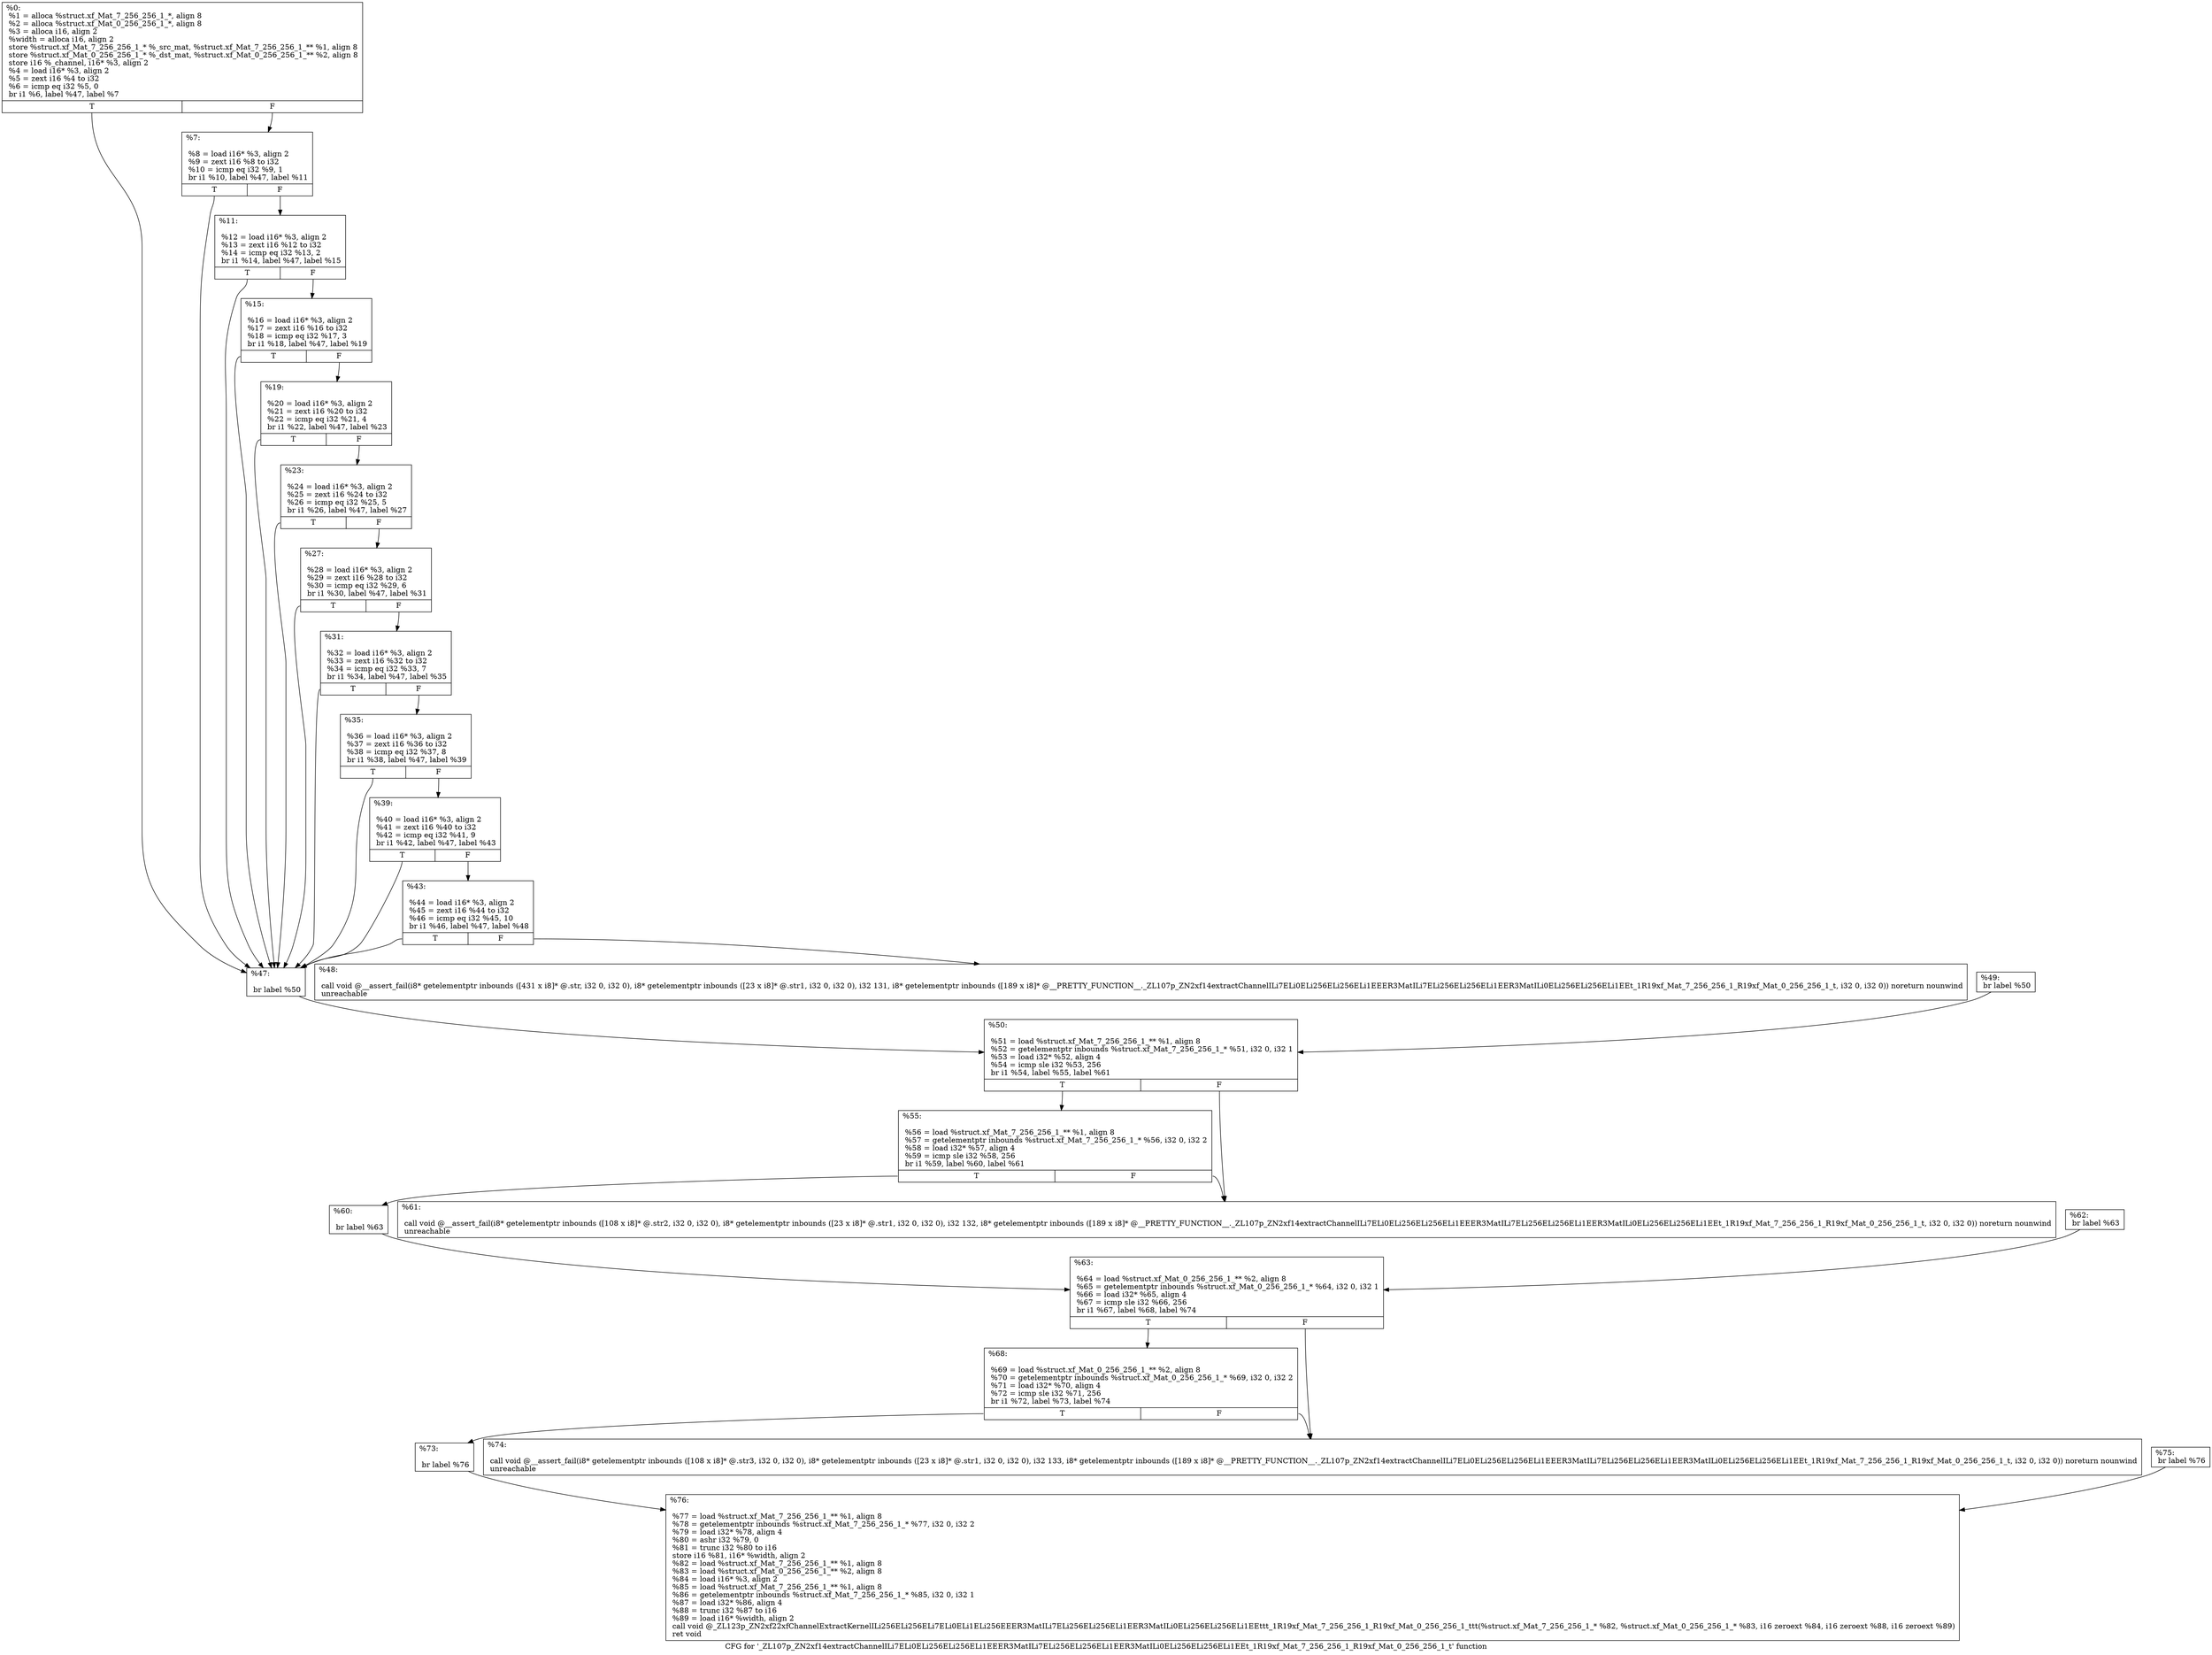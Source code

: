 digraph "CFG for '_ZL107p_ZN2xf14extractChannelILi7ELi0ELi256ELi256ELi1EEER3MatILi7ELi256ELi256ELi1EER3MatILi0ELi256ELi256ELi1EEt_1R19xf_Mat_7_256_256_1_R19xf_Mat_0_256_256_1_t' function" {
	label="CFG for '_ZL107p_ZN2xf14extractChannelILi7ELi0ELi256ELi256ELi1EEER3MatILi7ELi256ELi256ELi1EER3MatILi0ELi256ELi256ELi1EEt_1R19xf_Mat_7_256_256_1_R19xf_Mat_0_256_256_1_t' function";

	Node0x21313d0 [shape=record,label="{%0:\l  %1 = alloca %struct.xf_Mat_7_256_256_1_*, align 8\l  %2 = alloca %struct.xf_Mat_0_256_256_1_*, align 8\l  %3 = alloca i16, align 2\l  %width = alloca i16, align 2\l  store %struct.xf_Mat_7_256_256_1_* %_src_mat, %struct.xf_Mat_7_256_256_1_** %1, align 8\l  store %struct.xf_Mat_0_256_256_1_* %_dst_mat, %struct.xf_Mat_0_256_256_1_** %2, align 8\l  store i16 %_channel, i16* %3, align 2\l  %4 = load i16* %3, align 2\l  %5 = zext i16 %4 to i32\l  %6 = icmp eq i32 %5, 0\l  br i1 %6, label %47, label %7\l|{<s0>T|<s1>F}}"];
	Node0x21313d0:s0 -> Node0x21319c0;
	Node0x21313d0:s1 -> Node0x2131a20;
	Node0x2131a20 [shape=record,label="{%7:\l\l  %8 = load i16* %3, align 2\l  %9 = zext i16 %8 to i32\l  %10 = icmp eq i32 %9, 1\l  br i1 %10, label %47, label %11\l|{<s0>T|<s1>F}}"];
	Node0x2131a20:s0 -> Node0x21319c0;
	Node0x2131a20:s1 -> Node0x2131ca0;
	Node0x2131ca0 [shape=record,label="{%11:\l\l  %12 = load i16* %3, align 2\l  %13 = zext i16 %12 to i32\l  %14 = icmp eq i32 %13, 2\l  br i1 %14, label %47, label %15\l|{<s0>T|<s1>F}}"];
	Node0x2131ca0:s0 -> Node0x21319c0;
	Node0x2131ca0:s1 -> Node0x2131e90;
	Node0x2131e90 [shape=record,label="{%15:\l\l  %16 = load i16* %3, align 2\l  %17 = zext i16 %16 to i32\l  %18 = icmp eq i32 %17, 3\l  br i1 %18, label %47, label %19\l|{<s0>T|<s1>F}}"];
	Node0x2131e90:s0 -> Node0x21319c0;
	Node0x2131e90:s1 -> Node0x21320a0;
	Node0x21320a0 [shape=record,label="{%19:\l\l  %20 = load i16* %3, align 2\l  %21 = zext i16 %20 to i32\l  %22 = icmp eq i32 %21, 4\l  br i1 %22, label %47, label %23\l|{<s0>T|<s1>F}}"];
	Node0x21320a0:s0 -> Node0x21319c0;
	Node0x21320a0:s1 -> Node0x2132390;
	Node0x2132390 [shape=record,label="{%23:\l\l  %24 = load i16* %3, align 2\l  %25 = zext i16 %24 to i32\l  %26 = icmp eq i32 %25, 5\l  br i1 %26, label %47, label %27\l|{<s0>T|<s1>F}}"];
	Node0x2132390:s0 -> Node0x21319c0;
	Node0x2132390:s1 -> Node0x2132680;
	Node0x2132680 [shape=record,label="{%27:\l\l  %28 = load i16* %3, align 2\l  %29 = zext i16 %28 to i32\l  %30 = icmp eq i32 %29, 6\l  br i1 %30, label %47, label %31\l|{<s0>T|<s1>F}}"];
	Node0x2132680:s0 -> Node0x21319c0;
	Node0x2132680:s1 -> Node0x2132970;
	Node0x2132970 [shape=record,label="{%31:\l\l  %32 = load i16* %3, align 2\l  %33 = zext i16 %32 to i32\l  %34 = icmp eq i32 %33, 7\l  br i1 %34, label %47, label %35\l|{<s0>T|<s1>F}}"];
	Node0x2132970:s0 -> Node0x21319c0;
	Node0x2132970:s1 -> Node0x2132c60;
	Node0x2132c60 [shape=record,label="{%35:\l\l  %36 = load i16* %3, align 2\l  %37 = zext i16 %36 to i32\l  %38 = icmp eq i32 %37, 8\l  br i1 %38, label %47, label %39\l|{<s0>T|<s1>F}}"];
	Node0x2132c60:s0 -> Node0x21319c0;
	Node0x2132c60:s1 -> Node0x2132f50;
	Node0x2132f50 [shape=record,label="{%39:\l\l  %40 = load i16* %3, align 2\l  %41 = zext i16 %40 to i32\l  %42 = icmp eq i32 %41, 9\l  br i1 %42, label %47, label %43\l|{<s0>T|<s1>F}}"];
	Node0x2132f50:s0 -> Node0x21319c0;
	Node0x2132f50:s1 -> Node0x2133240;
	Node0x2133240 [shape=record,label="{%43:\l\l  %44 = load i16* %3, align 2\l  %45 = zext i16 %44 to i32\l  %46 = icmp eq i32 %45, 10\l  br i1 %46, label %47, label %48\l|{<s0>T|<s1>F}}"];
	Node0x2133240:s0 -> Node0x21319c0;
	Node0x2133240:s1 -> Node0x2133530;
	Node0x21319c0 [shape=record,label="{%47:\l\l  br label %50\l}"];
	Node0x21319c0 -> Node0x2133640;
	Node0x2133530 [shape=record,label="{%48:\l\l  call void @__assert_fail(i8* getelementptr inbounds ([431 x i8]* @.str, i32 0, i32 0), i8* getelementptr inbounds ([23 x i8]* @.str1, i32 0, i32 0), i32 131, i8* getelementptr inbounds ([189 x i8]* @__PRETTY_FUNCTION__._ZL107p_ZN2xf14extractChannelILi7ELi0ELi256ELi256ELi1EEER3MatILi7ELi256ELi256ELi1EER3MatILi0ELi256ELi256ELi1EEt_1R19xf_Mat_7_256_256_1_R19xf_Mat_0_256_256_1_t, i32 0, i32 0)) noreturn nounwind\l  unreachable\l}"];
	Node0x2133d00 [shape=record,label="{%49:                                                  \l  br label %50\l}"];
	Node0x2133d00 -> Node0x2133640;
	Node0x2133640 [shape=record,label="{%50:\l\l  %51 = load %struct.xf_Mat_7_256_256_1_** %1, align 8\l  %52 = getelementptr inbounds %struct.xf_Mat_7_256_256_1_* %51, i32 0, i32 1\l  %53 = load i32* %52, align 4\l  %54 = icmp sle i32 %53, 256\l  br i1 %54, label %55, label %61\l|{<s0>T|<s1>F}}"];
	Node0x2133640:s0 -> Node0x2134060;
	Node0x2133640:s1 -> Node0x21340c0;
	Node0x2134060 [shape=record,label="{%55:\l\l  %56 = load %struct.xf_Mat_7_256_256_1_** %1, align 8\l  %57 = getelementptr inbounds %struct.xf_Mat_7_256_256_1_* %56, i32 0, i32 2\l  %58 = load i32* %57, align 4\l  %59 = icmp sle i32 %58, 256\l  br i1 %59, label %60, label %61\l|{<s0>T|<s1>F}}"];
	Node0x2134060:s0 -> Node0x2134410;
	Node0x2134060:s1 -> Node0x21340c0;
	Node0x2134410 [shape=record,label="{%60:\l\l  br label %63\l}"];
	Node0x2134410 -> Node0x2134520;
	Node0x21340c0 [shape=record,label="{%61:\l\l  call void @__assert_fail(i8* getelementptr inbounds ([108 x i8]* @.str2, i32 0, i32 0), i8* getelementptr inbounds ([23 x i8]* @.str1, i32 0, i32 0), i32 132, i8* getelementptr inbounds ([189 x i8]* @__PRETTY_FUNCTION__._ZL107p_ZN2xf14extractChannelILi7ELi0ELi256ELi256ELi1EEER3MatILi7ELi256ELi256ELi1EER3MatILi0ELi256ELi256ELi1EEt_1R19xf_Mat_7_256_256_1_R19xf_Mat_0_256_256_1_t, i32 0, i32 0)) noreturn nounwind\l  unreachable\l}"];
	Node0x21349f0 [shape=record,label="{%62:                                                  \l  br label %63\l}"];
	Node0x21349f0 -> Node0x2134520;
	Node0x2134520 [shape=record,label="{%63:\l\l  %64 = load %struct.xf_Mat_0_256_256_1_** %2, align 8\l  %65 = getelementptr inbounds %struct.xf_Mat_0_256_256_1_* %64, i32 0, i32 1\l  %66 = load i32* %65, align 4\l  %67 = icmp sle i32 %66, 256\l  br i1 %67, label %68, label %74\l|{<s0>T|<s1>F}}"];
	Node0x2134520:s0 -> Node0x2135120;
	Node0x2134520:s1 -> Node0x2135180;
	Node0x2135120 [shape=record,label="{%68:\l\l  %69 = load %struct.xf_Mat_0_256_256_1_** %2, align 8\l  %70 = getelementptr inbounds %struct.xf_Mat_0_256_256_1_* %69, i32 0, i32 2\l  %71 = load i32* %70, align 4\l  %72 = icmp sle i32 %71, 256\l  br i1 %72, label %73, label %74\l|{<s0>T|<s1>F}}"];
	Node0x2135120:s0 -> Node0x21354d0;
	Node0x2135120:s1 -> Node0x2135180;
	Node0x21354d0 [shape=record,label="{%73:\l\l  br label %76\l}"];
	Node0x21354d0 -> Node0x21355e0;
	Node0x2135180 [shape=record,label="{%74:\l\l  call void @__assert_fail(i8* getelementptr inbounds ([108 x i8]* @.str3, i32 0, i32 0), i8* getelementptr inbounds ([23 x i8]* @.str1, i32 0, i32 0), i32 133, i8* getelementptr inbounds ([189 x i8]* @__PRETTY_FUNCTION__._ZL107p_ZN2xf14extractChannelILi7ELi0ELi256ELi256ELi1EEER3MatILi7ELi256ELi256ELi1EER3MatILi0ELi256ELi256ELi1EEt_1R19xf_Mat_7_256_256_1_R19xf_Mat_0_256_256_1_t, i32 0, i32 0)) noreturn nounwind\l  unreachable\l}"];
	Node0x2135980 [shape=record,label="{%75:                                                  \l  br label %76\l}"];
	Node0x2135980 -> Node0x21355e0;
	Node0x21355e0 [shape=record,label="{%76:\l\l  %77 = load %struct.xf_Mat_7_256_256_1_** %1, align 8\l  %78 = getelementptr inbounds %struct.xf_Mat_7_256_256_1_* %77, i32 0, i32 2\l  %79 = load i32* %78, align 4\l  %80 = ashr i32 %79, 0\l  %81 = trunc i32 %80 to i16\l  store i16 %81, i16* %width, align 2\l  %82 = load %struct.xf_Mat_7_256_256_1_** %1, align 8\l  %83 = load %struct.xf_Mat_0_256_256_1_** %2, align 8\l  %84 = load i16* %3, align 2\l  %85 = load %struct.xf_Mat_7_256_256_1_** %1, align 8\l  %86 = getelementptr inbounds %struct.xf_Mat_7_256_256_1_* %85, i32 0, i32 1\l  %87 = load i32* %86, align 4\l  %88 = trunc i32 %87 to i16\l  %89 = load i16* %width, align 2\l  call void @_ZL123p_ZN2xf22xfChannelExtractKernelILi256ELi256ELi7ELi0ELi1ELi256EEER3MatILi7ELi256ELi256ELi1EER3MatILi0ELi256ELi256ELi1EEttt_1R19xf_Mat_7_256_256_1_R19xf_Mat_0_256_256_1_ttt(%struct.xf_Mat_7_256_256_1_* %82, %struct.xf_Mat_0_256_256_1_* %83, i16 zeroext %84, i16 zeroext %88, i16 zeroext %89)\l  ret void\l}"];
}
